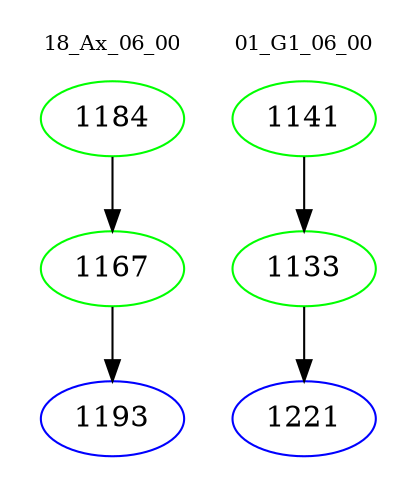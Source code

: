 digraph{
subgraph cluster_0 {
color = white
label = "18_Ax_06_00";
fontsize=10;
T0_1184 [label="1184", color="green"]
T0_1184 -> T0_1167 [color="black"]
T0_1167 [label="1167", color="green"]
T0_1167 -> T0_1193 [color="black"]
T0_1193 [label="1193", color="blue"]
}
subgraph cluster_1 {
color = white
label = "01_G1_06_00";
fontsize=10;
T1_1141 [label="1141", color="green"]
T1_1141 -> T1_1133 [color="black"]
T1_1133 [label="1133", color="green"]
T1_1133 -> T1_1221 [color="black"]
T1_1221 [label="1221", color="blue"]
}
}
